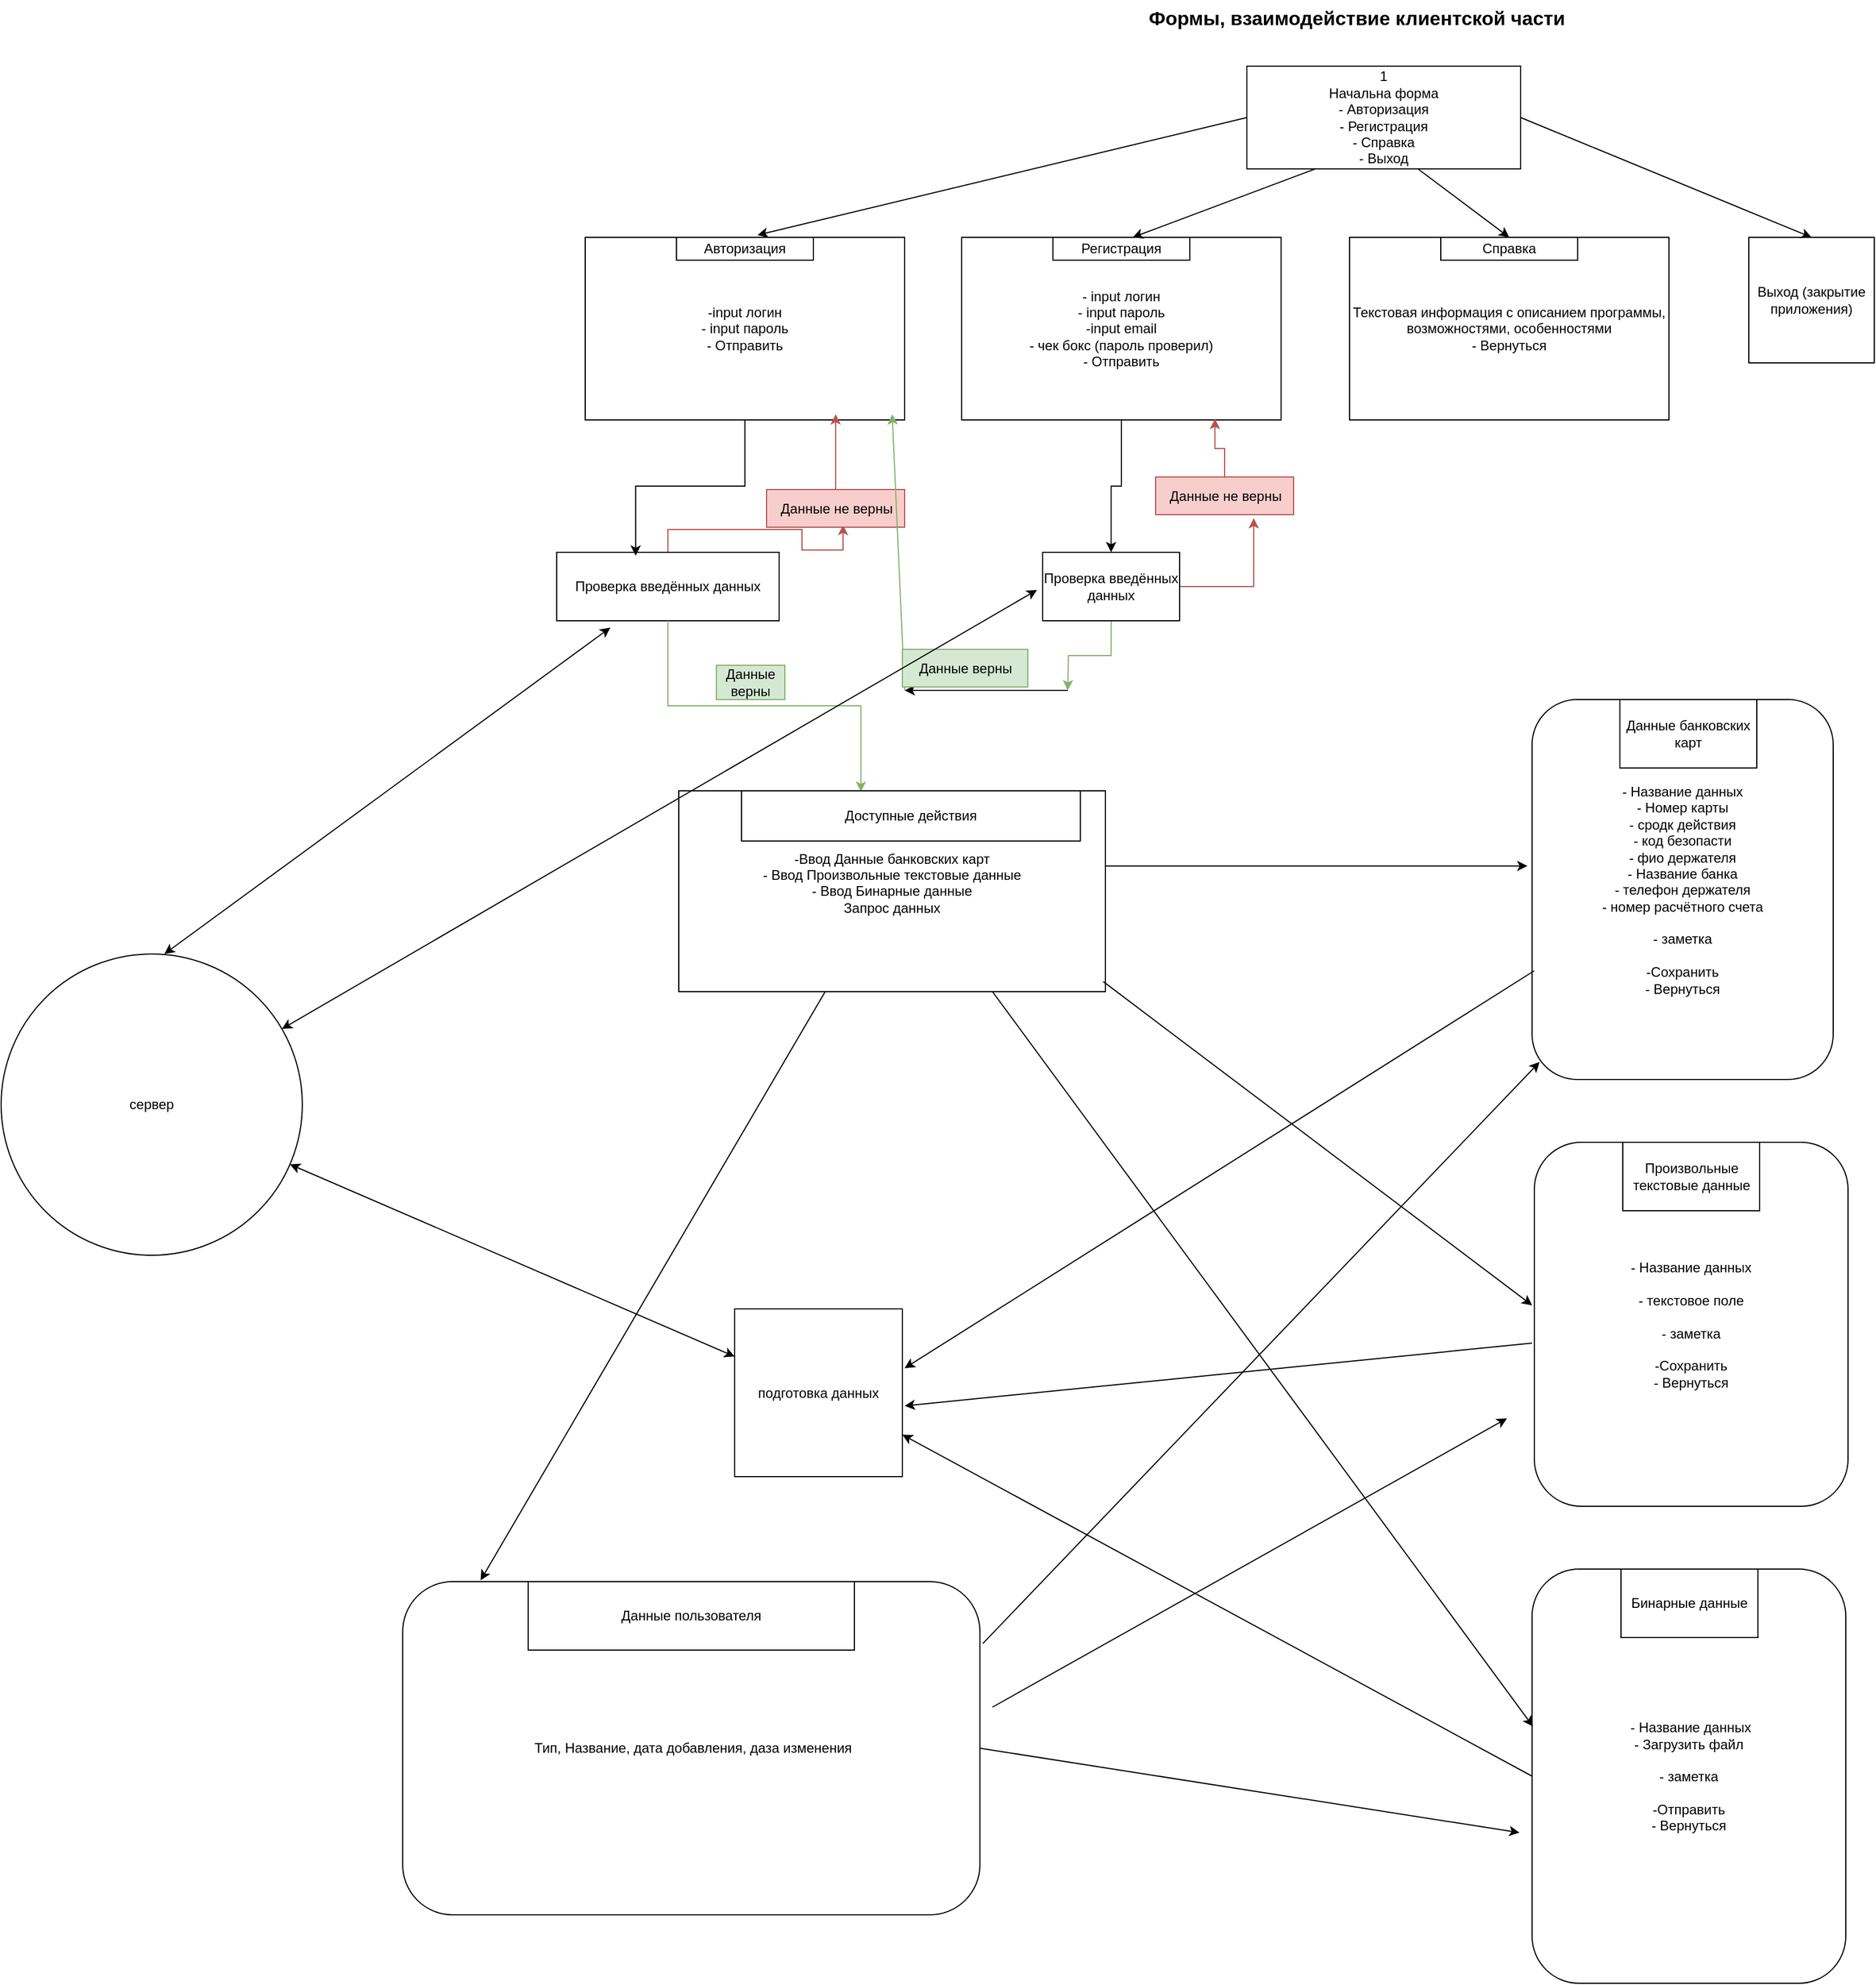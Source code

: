 <mxfile version="25.0.3">
  <diagram name="Страница — 1" id="SBmIS_irQ9BikLyN64Lw">
    <mxGraphModel dx="1510" dy="372" grid="1" gridSize="11" guides="1" tooltips="1" connect="1" arrows="1" fold="1" page="1" pageScale="1" pageWidth="827" pageHeight="1169" math="0" shadow="0">
      <root>
        <mxCell id="0" />
        <mxCell id="1" parent="0" />
        <mxCell id="PJscLLjkkIj1mS5u6vCQ-1" value="&lt;div&gt;1&lt;/div&gt;&lt;div&gt;Начальна форма&lt;/div&gt;&lt;div&gt;- Авторизация&lt;/div&gt;&lt;div&gt;- Регистрация&lt;/div&gt;&lt;div&gt;- Справка&lt;br&gt;&lt;/div&gt;&lt;div&gt;- Выход&lt;br&gt;&lt;/div&gt;" style="rounded=0;whiteSpace=wrap;html=1;arcSize=14;strokeOpacity=100;" parent="1" vertex="1">
          <mxGeometry x="300" y="80" width="240" height="90" as="geometry" />
        </mxCell>
        <mxCell id="PJscLLjkkIj1mS5u6vCQ-3" value="&lt;div&gt;-input логин&lt;/div&gt;&lt;div&gt;- input пароль&lt;/div&gt;&lt;div&gt;- Отправить&lt;br&gt;&lt;/div&gt;" style="rounded=0;whiteSpace=wrap;html=1;arcSize=14;strokeOpacity=100;" parent="1" vertex="1">
          <mxGeometry x="-280" y="230" width="280" height="160" as="geometry" />
        </mxCell>
        <mxCell id="PJscLLjkkIj1mS5u6vCQ-4" value="Авторизация" style="rounded=0;whiteSpace=wrap;html=1;arcSize=14;strokeOpacity=100;" parent="1" vertex="1">
          <mxGeometry x="-200" y="230" width="120" height="20" as="geometry" />
        </mxCell>
        <mxCell id="PJscLLjkkIj1mS5u6vCQ-26" style="edgeStyle=orthogonalEdgeStyle;rounded=0;orthogonalLoop=1;jettySize=auto;html=1;entryX=0.5;entryY=0;entryDx=0;entryDy=0;" parent="1" source="PJscLLjkkIj1mS5u6vCQ-5" target="PJscLLjkkIj1mS5u6vCQ-24" edge="1">
          <mxGeometry relative="1" as="geometry" />
        </mxCell>
        <mxCell id="PJscLLjkkIj1mS5u6vCQ-5" value="&lt;div&gt;- input логин&lt;/div&gt;&lt;div&gt;- input пароль&lt;/div&gt;&lt;div&gt;-input email&lt;br&gt;&lt;/div&gt;&lt;div&gt;- чек бокс (пароль проверил)&lt;/div&gt;&lt;div&gt;- Отправить&lt;br&gt;&lt;/div&gt;" style="rounded=0;whiteSpace=wrap;html=1;arcSize=14;strokeOpacity=100;" parent="1" vertex="1">
          <mxGeometry x="50" y="230" width="280" height="160" as="geometry" />
        </mxCell>
        <mxCell id="PJscLLjkkIj1mS5u6vCQ-6" value="Регистрация" style="rounded=0;whiteSpace=wrap;html=1;arcSize=14;strokeOpacity=100;" parent="1" vertex="1">
          <mxGeometry x="130" y="230" width="120" height="20" as="geometry" />
        </mxCell>
        <mxCell id="PJscLLjkkIj1mS5u6vCQ-7" value="&lt;div&gt;Текстовая информация с описанием программы, возможностями, особенностями&lt;/div&gt;&lt;div&gt;- Вернуться&lt;br&gt;&lt;/div&gt;" style="rounded=0;whiteSpace=wrap;html=1;arcSize=14;strokeOpacity=100;" parent="1" vertex="1">
          <mxGeometry x="390" y="230" width="280" height="160" as="geometry" />
        </mxCell>
        <mxCell id="PJscLLjkkIj1mS5u6vCQ-8" value="Справка" style="rounded=0;whiteSpace=wrap;html=1;arcSize=14;strokeOpacity=100;" parent="1" vertex="1">
          <mxGeometry x="470" y="230" width="120" height="20" as="geometry" />
        </mxCell>
        <mxCell id="PJscLLjkkIj1mS5u6vCQ-9" value="Выход (закрытие приложения)" style="whiteSpace=wrap;html=1;aspect=fixed;arcSize=14;strokeOpacity=100;" parent="1" vertex="1">
          <mxGeometry x="740" y="230" width="110" height="110" as="geometry" />
        </mxCell>
        <mxCell id="PJscLLjkkIj1mS5u6vCQ-10" value="" style="endArrow=classic;html=1;rounded=0;exitX=0;exitY=0.5;exitDx=0;exitDy=0;entryX=0.592;entryY=-0.1;entryDx=0;entryDy=0;entryPerimeter=0;arcSize=14;strokeOpacity=100;" parent="1" source="PJscLLjkkIj1mS5u6vCQ-1" target="PJscLLjkkIj1mS5u6vCQ-4" edge="1">
          <mxGeometry width="50" height="50" relative="1" as="geometry">
            <mxPoint x="390" y="490" as="sourcePoint" />
            <mxPoint x="440" y="440" as="targetPoint" />
          </mxGeometry>
        </mxCell>
        <mxCell id="PJscLLjkkIj1mS5u6vCQ-11" value="" style="endArrow=classic;html=1;rounded=0;exitX=0.25;exitY=1;exitDx=0;exitDy=0;entryX=0.583;entryY=0;entryDx=0;entryDy=0;entryPerimeter=0;arcSize=14;strokeOpacity=100;" parent="1" source="PJscLLjkkIj1mS5u6vCQ-1" target="PJscLLjkkIj1mS5u6vCQ-6" edge="1">
          <mxGeometry width="50" height="50" relative="1" as="geometry">
            <mxPoint x="390" y="490" as="sourcePoint" />
            <mxPoint x="440" y="440" as="targetPoint" />
          </mxGeometry>
        </mxCell>
        <mxCell id="PJscLLjkkIj1mS5u6vCQ-12" value="" style="endArrow=classic;html=1;rounded=0;exitX=0.625;exitY=1;exitDx=0;exitDy=0;exitPerimeter=0;entryX=0.5;entryY=0;entryDx=0;entryDy=0;arcSize=14;strokeOpacity=100;" parent="1" source="PJscLLjkkIj1mS5u6vCQ-1" target="PJscLLjkkIj1mS5u6vCQ-8" edge="1">
          <mxGeometry width="50" height="50" relative="1" as="geometry">
            <mxPoint x="390" y="490" as="sourcePoint" />
            <mxPoint x="440" y="440" as="targetPoint" />
          </mxGeometry>
        </mxCell>
        <mxCell id="PJscLLjkkIj1mS5u6vCQ-13" value="" style="endArrow=classic;html=1;rounded=0;exitX=1;exitY=0.5;exitDx=0;exitDy=0;entryX=0.5;entryY=0;entryDx=0;entryDy=0;arcSize=14;strokeOpacity=100;" parent="1" source="PJscLLjkkIj1mS5u6vCQ-1" target="PJscLLjkkIj1mS5u6vCQ-9" edge="1">
          <mxGeometry width="50" height="50" relative="1" as="geometry">
            <mxPoint x="390" y="490" as="sourcePoint" />
            <mxPoint x="440" y="440" as="targetPoint" />
          </mxGeometry>
        </mxCell>
        <mxCell id="PJscLLjkkIj1mS5u6vCQ-15" value="&lt;font style=&quot;font-size: 17px;&quot;&gt;&lt;b&gt;Формы, взаимодействие клиентской части&lt;/b&gt;&lt;/font&gt;" style="text;html=1;align=center;verticalAlign=middle;resizable=0;points=[];autosize=1;strokeColor=none;fillColor=none;" parent="1" vertex="1">
          <mxGeometry x="198" y="22" width="396" height="33" as="geometry" />
        </mxCell>
        <mxCell id="PJscLLjkkIj1mS5u6vCQ-34" style="edgeStyle=orthogonalEdgeStyle;rounded=0;orthogonalLoop=1;jettySize=auto;html=1;entryX=0.554;entryY=0.939;entryDx=0;entryDy=0;entryPerimeter=0;fillColor=#f8cecc;strokeColor=#b85450;" parent="1" source="PJscLLjkkIj1mS5u6vCQ-17" target="PJscLLjkkIj1mS5u6vCQ-33" edge="1">
          <mxGeometry relative="1" as="geometry">
            <mxPoint x="-55" y="536" as="targetPoint" />
          </mxGeometry>
        </mxCell>
        <mxCell id="PJscLLjkkIj1mS5u6vCQ-17" value="Проверка введённых данных" style="rounded=0;whiteSpace=wrap;html=1;" parent="1" vertex="1">
          <mxGeometry x="-305" y="506" width="195" height="60" as="geometry" />
        </mxCell>
        <mxCell id="PJscLLjkkIj1mS5u6vCQ-19" style="edgeStyle=orthogonalEdgeStyle;rounded=0;orthogonalLoop=1;jettySize=auto;html=1;entryX=0.355;entryY=0.05;entryDx=0;entryDy=0;entryPerimeter=0;" parent="1" source="PJscLLjkkIj1mS5u6vCQ-3" target="PJscLLjkkIj1mS5u6vCQ-17" edge="1">
          <mxGeometry relative="1" as="geometry" />
        </mxCell>
        <mxCell id="PJscLLjkkIj1mS5u6vCQ-37" style="edgeStyle=orthogonalEdgeStyle;rounded=0;orthogonalLoop=1;jettySize=auto;html=1;exitX=1;exitY=0.5;exitDx=0;exitDy=0;entryX=0.711;entryY=1.091;entryDx=0;entryDy=0;entryPerimeter=0;fillColor=#f8cecc;strokeColor=#b85450;" parent="1" source="PJscLLjkkIj1mS5u6vCQ-24" target="PJscLLjkkIj1mS5u6vCQ-30" edge="1">
          <mxGeometry relative="1" as="geometry">
            <mxPoint x="319" y="536" as="targetPoint" />
          </mxGeometry>
        </mxCell>
        <mxCell id="PJscLLjkkIj1mS5u6vCQ-40" style="edgeStyle=orthogonalEdgeStyle;rounded=0;orthogonalLoop=1;jettySize=auto;html=1;fillColor=#d5e8d4;strokeColor=#82b366;" parent="1" source="PJscLLjkkIj1mS5u6vCQ-24" edge="1">
          <mxGeometry relative="1" as="geometry">
            <mxPoint x="143" y="627" as="targetPoint" />
          </mxGeometry>
        </mxCell>
        <mxCell id="PJscLLjkkIj1mS5u6vCQ-24" value="Проверка введённых данных" style="rounded=0;whiteSpace=wrap;html=1;" parent="1" vertex="1">
          <mxGeometry x="121" y="506" width="120" height="60" as="geometry" />
        </mxCell>
        <mxCell id="PJscLLjkkIj1mS5u6vCQ-30" value="Данные не верны" style="text;html=1;align=center;verticalAlign=middle;resizable=0;points=[];autosize=1;strokeColor=#b85450;fillColor=#f8cecc;" parent="1" vertex="1">
          <mxGeometry x="220" y="440" width="121" height="33" as="geometry" />
        </mxCell>
        <mxCell id="PJscLLjkkIj1mS5u6vCQ-32" style="edgeStyle=orthogonalEdgeStyle;rounded=0;orthogonalLoop=1;jettySize=auto;html=1;entryX=0.793;entryY=0.994;entryDx=0;entryDy=0;entryPerimeter=0;fillColor=#f8cecc;strokeColor=#b85450;" parent="1" source="PJscLLjkkIj1mS5u6vCQ-30" target="PJscLLjkkIj1mS5u6vCQ-5" edge="1">
          <mxGeometry relative="1" as="geometry" />
        </mxCell>
        <mxCell id="PJscLLjkkIj1mS5u6vCQ-33" value="Данные не верны" style="text;html=1;align=center;verticalAlign=middle;resizable=0;points=[];autosize=1;strokeColor=#b85450;fillColor=#f8cecc;" parent="1" vertex="1">
          <mxGeometry x="-121" y="451" width="121" height="33" as="geometry" />
        </mxCell>
        <mxCell id="PJscLLjkkIj1mS5u6vCQ-35" style="edgeStyle=orthogonalEdgeStyle;rounded=0;orthogonalLoop=1;jettySize=auto;html=1;entryX=0.784;entryY=0.969;entryDx=0;entryDy=0;entryPerimeter=0;fillColor=#f8cecc;strokeColor=#b85450;" parent="1" source="PJscLLjkkIj1mS5u6vCQ-33" target="PJscLLjkkIj1mS5u6vCQ-3" edge="1">
          <mxGeometry relative="1" as="geometry" />
        </mxCell>
        <mxCell id="PJscLLjkkIj1mS5u6vCQ-38" value="&lt;div&gt;-Ввод Данные банковских карт&lt;/div&gt;&lt;div&gt;- Ввод Произвольные текстовые данные&lt;/div&gt;&lt;div&gt;- Ввод Бинарные данные&lt;/div&gt;&lt;div&gt;Запрос данных&lt;br&gt;&lt;/div&gt;&lt;div&gt;&lt;br&gt;&lt;/div&gt;" style="rounded=0;whiteSpace=wrap;html=1;" parent="1" vertex="1">
          <mxGeometry x="-198" y="715" width="374" height="176" as="geometry" />
        </mxCell>
        <mxCell id="PJscLLjkkIj1mS5u6vCQ-39" value="" style="endArrow=classic;html=1;rounded=0;" parent="1" edge="1">
          <mxGeometry width="50" height="50" relative="1" as="geometry">
            <mxPoint x="143" y="627" as="sourcePoint" />
            <mxPoint y="627" as="targetPoint" />
          </mxGeometry>
        </mxCell>
        <mxCell id="PJscLLjkkIj1mS5u6vCQ-41" value="" style="endArrow=classic;html=1;rounded=0;entryX=0.961;entryY=0.969;entryDx=0;entryDy=0;entryPerimeter=0;fillColor=#d5e8d4;strokeColor=#82b366;" parent="1" target="PJscLLjkkIj1mS5u6vCQ-3" edge="1">
          <mxGeometry width="50" height="50" relative="1" as="geometry">
            <mxPoint y="627" as="sourcePoint" />
            <mxPoint x="-22" y="407" as="targetPoint" />
          </mxGeometry>
        </mxCell>
        <mxCell id="PJscLLjkkIj1mS5u6vCQ-42" value="Данные верны" style="text;html=1;align=center;verticalAlign=middle;resizable=0;points=[];autosize=1;strokeColor=#82b366;fillColor=#d5e8d4;" parent="1" vertex="1">
          <mxGeometry x="-2" y="591" width="110" height="33" as="geometry" />
        </mxCell>
        <mxCell id="PJscLLjkkIj1mS5u6vCQ-43" style="edgeStyle=orthogonalEdgeStyle;rounded=0;orthogonalLoop=1;jettySize=auto;html=1;entryX=0.427;entryY=0.005;entryDx=0;entryDy=0;entryPerimeter=0;fillColor=#d5e8d4;strokeColor=#82b366;" parent="1" source="PJscLLjkkIj1mS5u6vCQ-17" target="PJscLLjkkIj1mS5u6vCQ-38" edge="1">
          <mxGeometry relative="1" as="geometry" />
        </mxCell>
        <mxCell id="PJscLLjkkIj1mS5u6vCQ-44" value="Данные верны" style="text;html=1;align=center;verticalAlign=middle;whiteSpace=wrap;rounded=0;fillColor=#d5e8d4;strokeColor=#82b366;" parent="1" vertex="1">
          <mxGeometry x="-165" y="605" width="60" height="30" as="geometry" />
        </mxCell>
        <mxCell id="PJscLLjkkIj1mS5u6vCQ-45" value="Доступные действия" style="rounded=0;whiteSpace=wrap;html=1;" parent="1" vertex="1">
          <mxGeometry x="-143" y="715" width="297" height="44" as="geometry" />
        </mxCell>
        <mxCell id="PJscLLjkkIj1mS5u6vCQ-47" value="&lt;div&gt;- Название данных&lt;br&gt;&lt;/div&gt;&lt;div&gt;- Номер карты&lt;/div&gt;&lt;div&gt;- сродк действия&lt;/div&gt;&lt;div&gt;- код безопасти&lt;/div&gt;&lt;div&gt;- фио держателя&lt;/div&gt;&lt;div&gt;- Название банка&lt;/div&gt;&lt;div&gt;- телефон держателя&lt;/div&gt;&lt;div&gt;- номер расчётного счета&lt;/div&gt;&lt;div&gt;&lt;br&gt;&lt;/div&gt;&lt;div&gt;- заметка&lt;/div&gt;&lt;div&gt;&lt;br&gt;&lt;/div&gt;&lt;div&gt;-Сохранить&lt;/div&gt;&lt;div&gt;- Вернуться&lt;br&gt;&lt;/div&gt;" style="rounded=1;whiteSpace=wrap;html=1;" parent="1" vertex="1">
          <mxGeometry x="550" y="635" width="264" height="333" as="geometry" />
        </mxCell>
        <mxCell id="PJscLLjkkIj1mS5u6vCQ-48" value="Данные банковских карт" style="rounded=0;whiteSpace=wrap;html=1;" parent="1" vertex="1">
          <mxGeometry x="627" y="635" width="120" height="60" as="geometry" />
        </mxCell>
        <mxCell id="PJscLLjkkIj1mS5u6vCQ-49" value="&lt;div&gt;- Название данных&lt;/div&gt;&lt;div&gt;&lt;br&gt;&lt;/div&gt;&lt;div&gt;- текстовое поле&lt;/div&gt;&lt;div&gt;&lt;br&gt;&lt;/div&gt;&lt;div&gt;- заметка&lt;/div&gt;&lt;div&gt;&lt;br&gt;&lt;/div&gt;&lt;div&gt;-Сохранить&lt;/div&gt;&lt;div&gt;- Вернуться&lt;br&gt;&lt;/div&gt;" style="rounded=1;whiteSpace=wrap;html=1;" parent="1" vertex="1">
          <mxGeometry x="552" y="1023" width="275" height="319" as="geometry" />
        </mxCell>
        <mxCell id="PJscLLjkkIj1mS5u6vCQ-50" value="Произвольные текстовые данные" style="rounded=0;whiteSpace=wrap;html=1;" parent="1" vertex="1">
          <mxGeometry x="629.5" y="1023" width="120" height="60" as="geometry" />
        </mxCell>
        <mxCell id="PJscLLjkkIj1mS5u6vCQ-51" value="&lt;div&gt;&amp;nbsp;- Название данных&lt;br&gt;&lt;/div&gt;&lt;div&gt;- Загрузить файл&lt;/div&gt;&lt;div&gt;&lt;br&gt;&lt;/div&gt;&lt;div&gt;- заметка&lt;/div&gt;&lt;div&gt;&lt;br&gt;&lt;/div&gt;&lt;div&gt;-Отправить&lt;/div&gt;&lt;div&gt;- Вернуться&lt;br&gt;&lt;/div&gt;" style="rounded=1;whiteSpace=wrap;html=1;" parent="1" vertex="1">
          <mxGeometry x="550" y="1397" width="275" height="363" as="geometry" />
        </mxCell>
        <mxCell id="PJscLLjkkIj1mS5u6vCQ-52" value="Бинарные данные" style="rounded=0;whiteSpace=wrap;html=1;" parent="1" vertex="1">
          <mxGeometry x="628" y="1397" width="120" height="60" as="geometry" />
        </mxCell>
        <mxCell id="PJscLLjkkIj1mS5u6vCQ-54" value="" style="endArrow=classic;html=1;rounded=0;entryX=-0.015;entryY=0.438;entryDx=0;entryDy=0;entryPerimeter=0;exitX=1;exitY=0.374;exitDx=0;exitDy=0;exitPerimeter=0;" parent="1" source="PJscLLjkkIj1mS5u6vCQ-38" target="PJscLLjkkIj1mS5u6vCQ-47" edge="1">
          <mxGeometry width="50" height="50" relative="1" as="geometry">
            <mxPoint x="132" y="1051" as="sourcePoint" />
            <mxPoint x="182" y="1001" as="targetPoint" />
          </mxGeometry>
        </mxCell>
        <mxCell id="PJscLLjkkIj1mS5u6vCQ-55" value="" style="endArrow=classic;html=1;rounded=0;entryX=-0.007;entryY=0.448;entryDx=0;entryDy=0;entryPerimeter=0;exitX=0.995;exitY=0.95;exitDx=0;exitDy=0;exitPerimeter=0;" parent="1" source="PJscLLjkkIj1mS5u6vCQ-38" target="PJscLLjkkIj1mS5u6vCQ-49" edge="1">
          <mxGeometry width="50" height="50" relative="1" as="geometry">
            <mxPoint x="132" y="1051" as="sourcePoint" />
            <mxPoint x="182" y="1001" as="targetPoint" />
          </mxGeometry>
        </mxCell>
        <mxCell id="PJscLLjkkIj1mS5u6vCQ-56" value="" style="endArrow=classic;html=1;rounded=0;entryX=0.003;entryY=0.38;entryDx=0;entryDy=0;entryPerimeter=0;" parent="1" target="PJscLLjkkIj1mS5u6vCQ-51" edge="1">
          <mxGeometry width="50" height="50" relative="1" as="geometry">
            <mxPoint x="77" y="891" as="sourcePoint" />
            <mxPoint x="182" y="1001" as="targetPoint" />
          </mxGeometry>
        </mxCell>
        <mxCell id="PJscLLjkkIj1mS5u6vCQ-57" value="сервер" style="ellipse;whiteSpace=wrap;html=1;aspect=fixed;" parent="1" vertex="1">
          <mxGeometry x="-792" y="858" width="264" height="264" as="geometry" />
        </mxCell>
        <mxCell id="PJscLLjkkIj1mS5u6vCQ-58" value="" style="endArrow=classic;startArrow=classic;html=1;rounded=0;exitX=0.542;exitY=0;exitDx=0;exitDy=0;exitPerimeter=0;" parent="1" source="PJscLLjkkIj1mS5u6vCQ-57" edge="1">
          <mxGeometry width="50" height="50" relative="1" as="geometry">
            <mxPoint x="-308" y="622" as="sourcePoint" />
            <mxPoint x="-258" y="572" as="targetPoint" />
          </mxGeometry>
        </mxCell>
        <mxCell id="PJscLLjkkIj1mS5u6vCQ-59" value="" style="endArrow=classic;startArrow=classic;html=1;rounded=0;" parent="1" source="PJscLLjkkIj1mS5u6vCQ-57" edge="1">
          <mxGeometry width="50" height="50" relative="1" as="geometry">
            <mxPoint x="66" y="589" as="sourcePoint" />
            <mxPoint x="116" y="539" as="targetPoint" />
          </mxGeometry>
        </mxCell>
        <mxCell id="PJscLLjkkIj1mS5u6vCQ-60" value="подготовка данных" style="whiteSpace=wrap;html=1;aspect=fixed;" parent="1" vertex="1">
          <mxGeometry x="-149" y="1169" width="147" height="147" as="geometry" />
        </mxCell>
        <mxCell id="PJscLLjkkIj1mS5u6vCQ-61" value="" style="endArrow=classic;html=1;rounded=0;exitX=0.007;exitY=0.714;exitDx=0;exitDy=0;exitPerimeter=0;" parent="1" source="PJscLLjkkIj1mS5u6vCQ-47" edge="1">
          <mxGeometry width="50" height="50" relative="1" as="geometry">
            <mxPoint x="374" y="897" as="sourcePoint" />
            <mxPoint y="1221" as="targetPoint" />
          </mxGeometry>
        </mxCell>
        <mxCell id="PJscLLjkkIj1mS5u6vCQ-62" value="" style="endArrow=classic;html=1;rounded=0;" parent="1" edge="1">
          <mxGeometry width="50" height="50" relative="1" as="geometry">
            <mxPoint x="550" y="1199" as="sourcePoint" />
            <mxPoint y="1254" as="targetPoint" />
          </mxGeometry>
        </mxCell>
        <mxCell id="PJscLLjkkIj1mS5u6vCQ-63" value="" style="endArrow=classic;html=1;rounded=0;exitX=0;exitY=0.5;exitDx=0;exitDy=0;entryX=1;entryY=0.75;entryDx=0;entryDy=0;" parent="1" source="PJscLLjkkIj1mS5u6vCQ-51" target="PJscLLjkkIj1mS5u6vCQ-60" edge="1">
          <mxGeometry width="50" height="50" relative="1" as="geometry">
            <mxPoint x="209" y="1513" as="sourcePoint" />
            <mxPoint x="259" y="1463" as="targetPoint" />
          </mxGeometry>
        </mxCell>
        <mxCell id="PJscLLjkkIj1mS5u6vCQ-64" value="" style="endArrow=classic;startArrow=classic;html=1;rounded=0;" parent="1" source="PJscLLjkkIj1mS5u6vCQ-60" target="PJscLLjkkIj1mS5u6vCQ-57" edge="1">
          <mxGeometry width="50" height="50" relative="1" as="geometry">
            <mxPoint x="-407" y="1150" as="sourcePoint" />
            <mxPoint x="-357" y="1100" as="targetPoint" />
          </mxGeometry>
        </mxCell>
        <mxCell id="PJscLLjkkIj1mS5u6vCQ-65" value="&amp;nbsp;Тип, Название, дата добавления, даза изменения" style="rounded=1;whiteSpace=wrap;html=1;" parent="1" vertex="1">
          <mxGeometry x="-440" y="1408" width="506" height="292" as="geometry" />
        </mxCell>
        <mxCell id="PJscLLjkkIj1mS5u6vCQ-66" value="Данные пользователя" style="rounded=0;whiteSpace=wrap;html=1;" parent="1" vertex="1">
          <mxGeometry x="-330" y="1408" width="286" height="60" as="geometry" />
        </mxCell>
        <mxCell id="PJscLLjkkIj1mS5u6vCQ-70" value="" style="endArrow=classic;html=1;rounded=0;exitX=1;exitY=0.5;exitDx=0;exitDy=0;" parent="1" source="PJscLLjkkIj1mS5u6vCQ-65" edge="1">
          <mxGeometry width="50" height="50" relative="1" as="geometry">
            <mxPoint x="220" y="1612" as="sourcePoint" />
            <mxPoint x="539" y="1628" as="targetPoint" />
          </mxGeometry>
        </mxCell>
        <mxCell id="PJscLLjkkIj1mS5u6vCQ-71" value="" style="endArrow=classic;html=1;rounded=0;" parent="1" edge="1">
          <mxGeometry width="50" height="50" relative="1" as="geometry">
            <mxPoint x="77" y="1518" as="sourcePoint" />
            <mxPoint x="528" y="1265" as="targetPoint" />
          </mxGeometry>
        </mxCell>
        <mxCell id="PJscLLjkkIj1mS5u6vCQ-72" value="" style="endArrow=classic;html=1;rounded=0;entryX=0.025;entryY=0.954;entryDx=0;entryDy=0;entryPerimeter=0;exitX=1.005;exitY=0.186;exitDx=0;exitDy=0;exitPerimeter=0;" parent="1" source="PJscLLjkkIj1mS5u6vCQ-65" target="PJscLLjkkIj1mS5u6vCQ-47" edge="1">
          <mxGeometry width="50" height="50" relative="1" as="geometry">
            <mxPoint x="187" y="1370" as="sourcePoint" />
            <mxPoint x="237" y="1320" as="targetPoint" />
          </mxGeometry>
        </mxCell>
        <mxCell id="PJscLLjkkIj1mS5u6vCQ-73" value="" style="endArrow=classic;html=1;rounded=0;exitX=0.344;exitY=0.997;exitDx=0;exitDy=0;exitPerimeter=0;entryX=0.135;entryY=-0.004;entryDx=0;entryDy=0;entryPerimeter=0;" parent="1" source="PJscLLjkkIj1mS5u6vCQ-38" target="PJscLLjkkIj1mS5u6vCQ-65" edge="1">
          <mxGeometry width="50" height="50" relative="1" as="geometry">
            <mxPoint x="-165" y="1062" as="sourcePoint" />
            <mxPoint x="-115" y="1012" as="targetPoint" />
          </mxGeometry>
        </mxCell>
      </root>
    </mxGraphModel>
  </diagram>
</mxfile>
